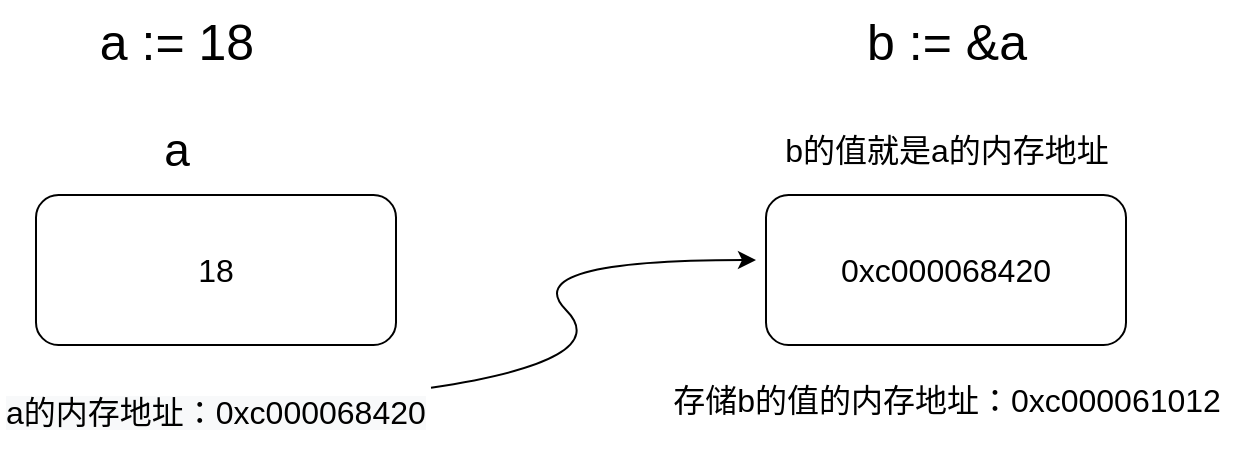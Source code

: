 <mxfile version="16.0.3" type="device"><diagram id="nECkj5X4_aAty2iCgoVd" name="Page-1"><mxGraphModel dx="1008" dy="522" grid="1" gridSize="10" guides="1" tooltips="1" connect="1" arrows="0" fold="1" page="1" pageScale="1" pageWidth="827" pageHeight="1169" math="0" shadow="0"><root><mxCell id="0"/><mxCell id="1" parent="0"/><mxCell id="0zOZpCIYLfO4rMVsNxVd-1" value="18" style="rounded=1;whiteSpace=wrap;html=1;fontSize=16;" vertex="1" parent="1"><mxGeometry x="150" y="217.5" width="180" height="75" as="geometry"/></mxCell><mxCell id="0zOZpCIYLfO4rMVsNxVd-3" value="a := 18" style="text;html=1;align=center;verticalAlign=middle;resizable=0;points=[];autosize=1;strokeColor=none;fillColor=none;fontSize=25;" vertex="1" parent="1"><mxGeometry x="175" y="120" width="90" height="40" as="geometry"/></mxCell><mxCell id="0zOZpCIYLfO4rMVsNxVd-4" value="b := &amp;amp;a" style="text;html=1;align=center;verticalAlign=middle;resizable=0;points=[];autosize=1;strokeColor=none;fillColor=none;fontSize=25;" vertex="1" parent="1"><mxGeometry x="555" y="120" width="100" height="40" as="geometry"/></mxCell><mxCell id="0zOZpCIYLfO4rMVsNxVd-6" value="b的值就是a的内存地址" style="text;html=1;align=center;verticalAlign=middle;resizable=0;points=[];autosize=1;strokeColor=none;fillColor=none;fontSize=16;" vertex="1" parent="1"><mxGeometry x="515" y="185" width="180" height="20" as="geometry"/></mxCell><mxCell id="0zOZpCIYLfO4rMVsNxVd-7" value="0xc000068420" style="rounded=1;whiteSpace=wrap;html=1;fontSize=16;" vertex="1" parent="1"><mxGeometry x="515" y="217.5" width="180" height="75" as="geometry"/></mxCell><mxCell id="0zOZpCIYLfO4rMVsNxVd-8" value="&lt;span style=&quot;color: rgb(0 , 0 , 0) ; font-family: &amp;#34;helvetica&amp;#34; ; font-size: 16px ; font-style: normal ; font-weight: 400 ; letter-spacing: normal ; text-align: center ; text-indent: 0px ; text-transform: none ; word-spacing: 0px ; background-color: rgb(248 , 249 , 250) ; display: inline ; float: none&quot;&gt;a的内存地址：0xc000068420&lt;/span&gt;" style="text;whiteSpace=wrap;html=1;fontSize=16;" vertex="1" parent="1"><mxGeometry x="132.5" y="310" width="215" height="40" as="geometry"/></mxCell><mxCell id="0zOZpCIYLfO4rMVsNxVd-9" value="&lt;span&gt;存储b的值的内存地址：0xc000061012&lt;/span&gt;" style="text;html=1;align=center;verticalAlign=middle;resizable=0;points=[];autosize=1;strokeColor=none;fillColor=none;fontSize=16;" vertex="1" parent="1"><mxGeometry x="460" y="310" width="290" height="20" as="geometry"/></mxCell><mxCell id="0zOZpCIYLfO4rMVsNxVd-10" value="" style="curved=1;endArrow=classic;html=1;rounded=0;fontSize=23;" edge="1" parent="1" source="0zOZpCIYLfO4rMVsNxVd-8"><mxGeometry width="50" height="50" relative="1" as="geometry"><mxPoint x="390" y="300" as="sourcePoint"/><mxPoint x="510" y="250" as="targetPoint"/><Array as="points"><mxPoint x="440" y="300"/><mxPoint x="390" y="250"/></Array></mxGeometry></mxCell><mxCell id="0zOZpCIYLfO4rMVsNxVd-11" value="a" style="text;html=1;align=center;verticalAlign=middle;resizable=0;points=[];autosize=1;strokeColor=none;fillColor=none;fontSize=23;" vertex="1" parent="1"><mxGeometry x="205" y="180" width="30" height="30" as="geometry"/></mxCell></root></mxGraphModel></diagram></mxfile>